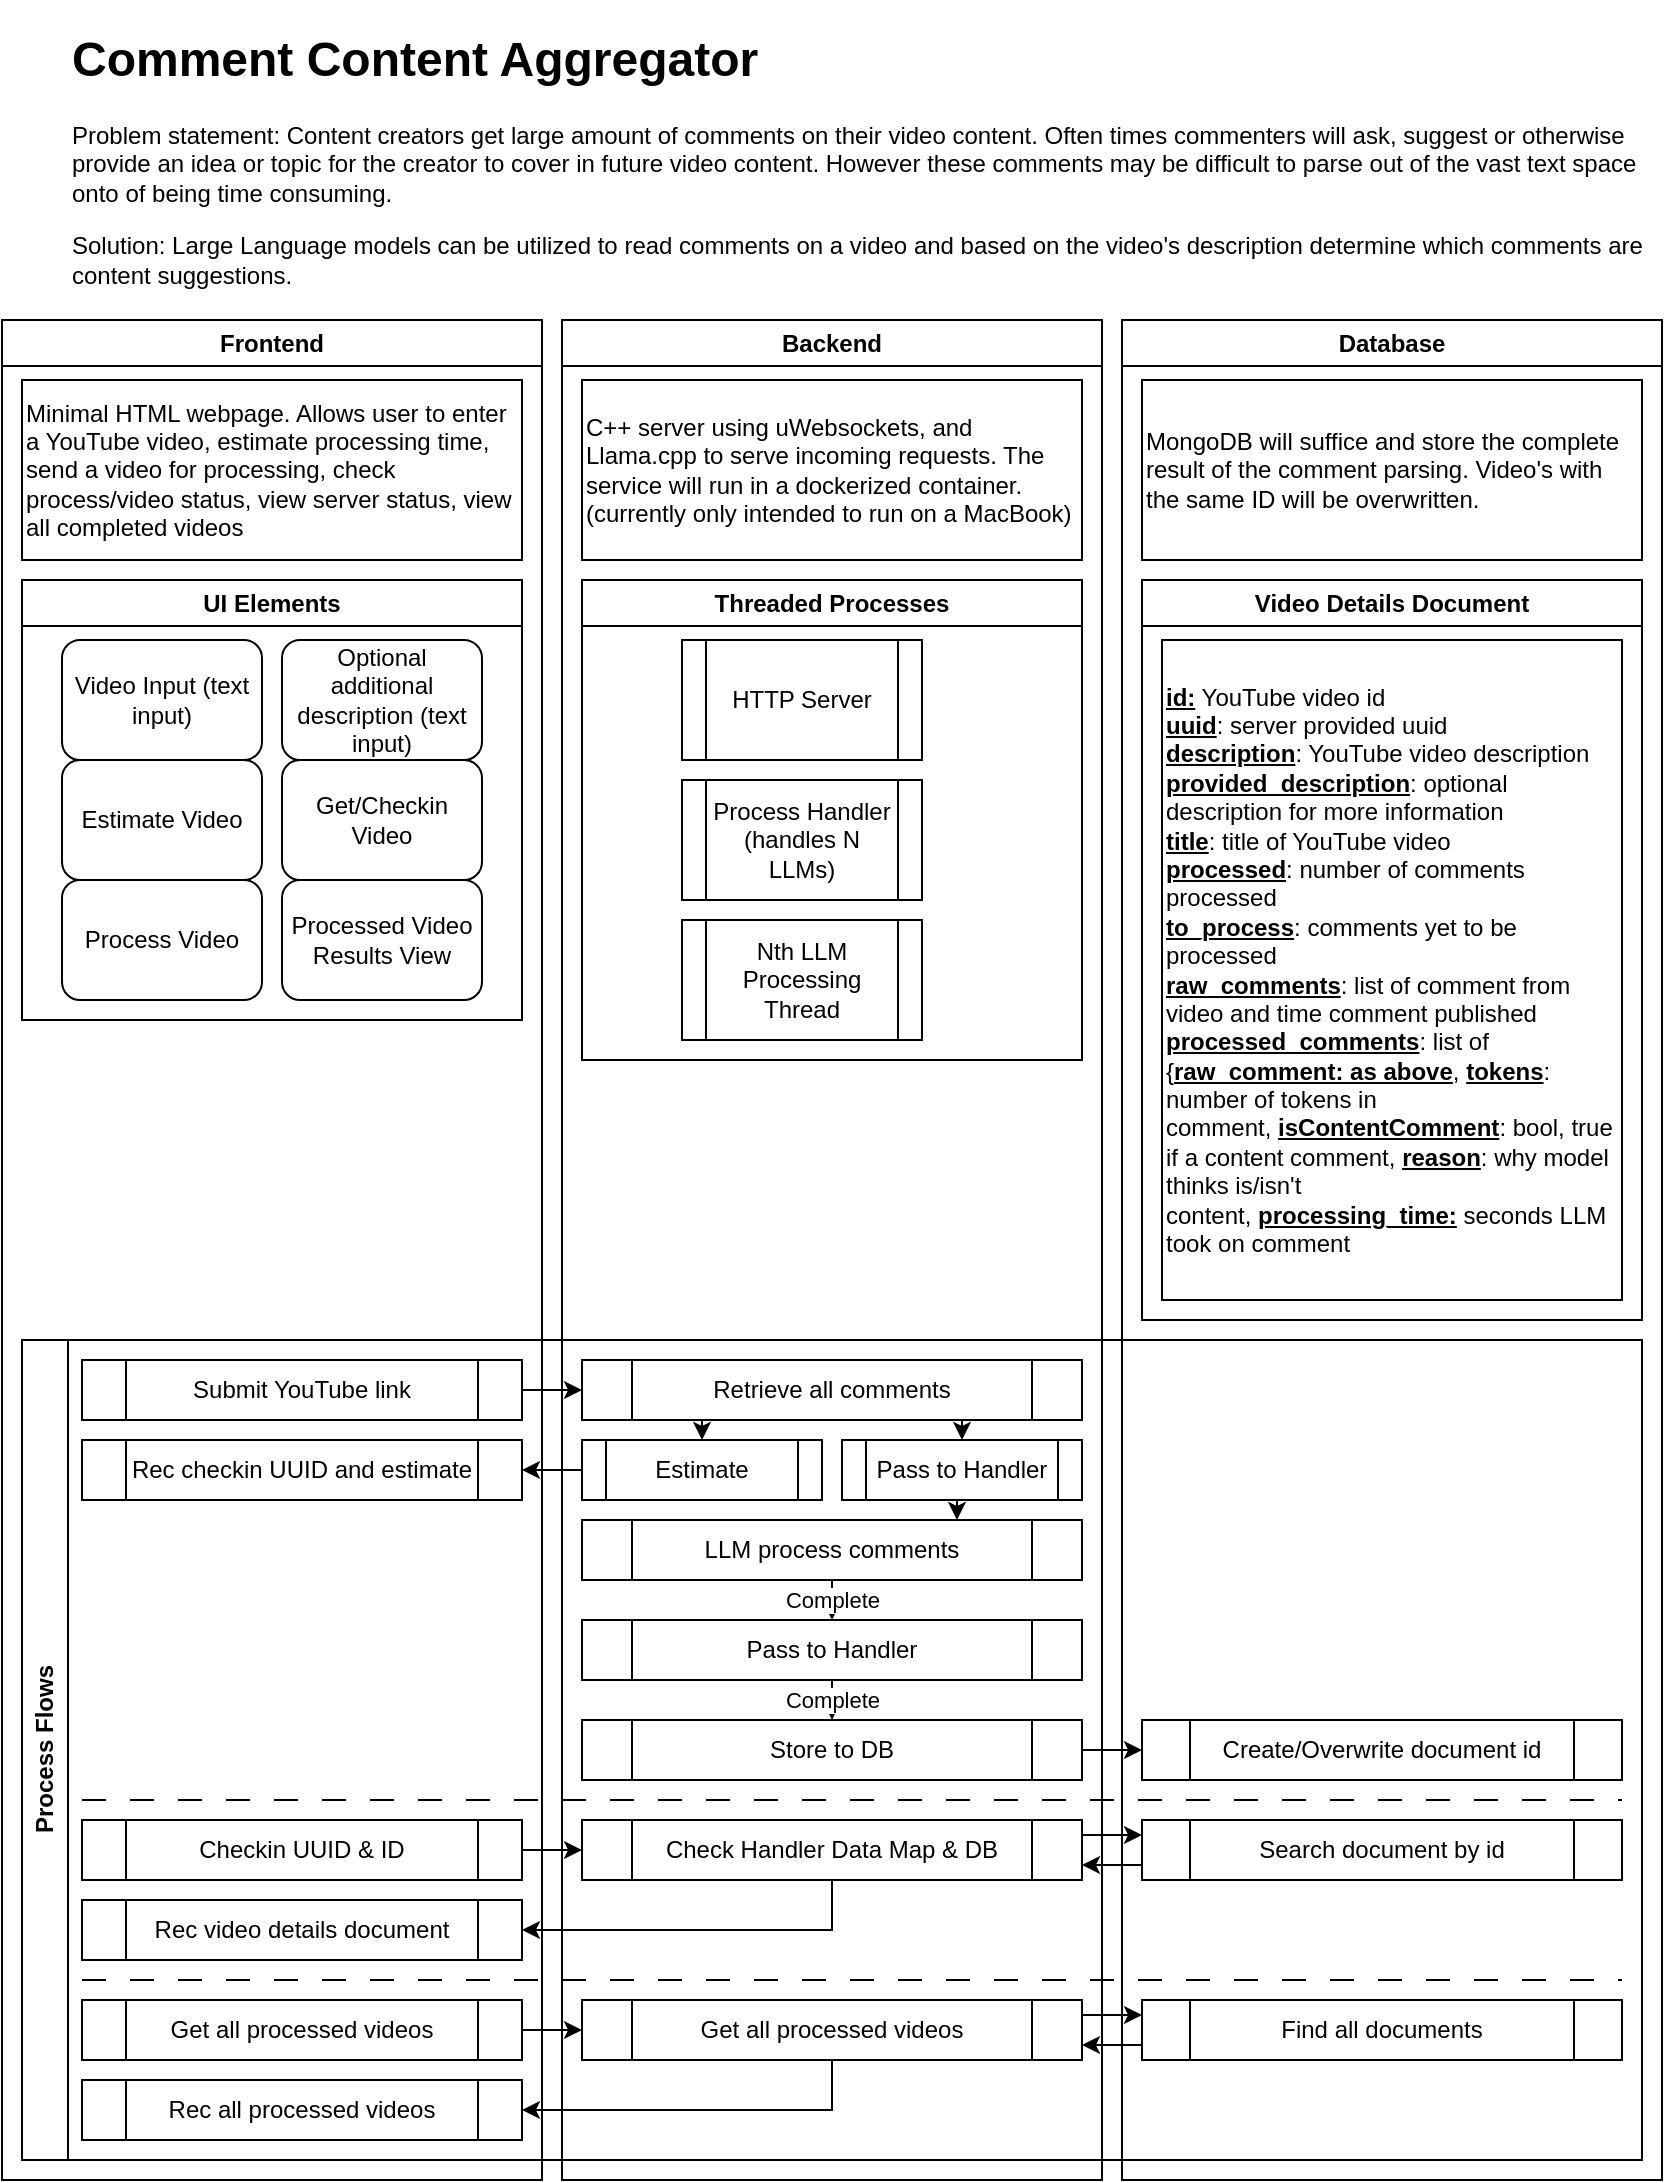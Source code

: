 <mxfile version="21.8.1" type="device">
  <diagram name="Page-1" id="mx4kkmjVjTk8_6KnKxpx">
    <mxGraphModel dx="1242" dy="827" grid="1" gridSize="10" guides="1" tooltips="1" connect="1" arrows="1" fold="1" page="1" pageScale="1" pageWidth="850" pageHeight="1100" math="0" shadow="0">
      <root>
        <mxCell id="0" />
        <mxCell id="1" parent="0" />
        <mxCell id="1w-vQ5bawcPngWFfEJCo-4" value="Frontend" style="swimlane;whiteSpace=wrap;html=1;" vertex="1" parent="1">
          <mxGeometry x="10" y="160" width="270" height="930" as="geometry">
            <mxRectangle x="30" y="160" width="90" height="30" as="alternateBounds" />
          </mxGeometry>
        </mxCell>
        <mxCell id="1w-vQ5bawcPngWFfEJCo-9" value="Minimal HTML webpage. Allows user to enter a YouTube video, estimate processing time, send a video for processing, check process/video status, view server status, view all completed videos&lt;br&gt;&lt;div style=&quot;text-align: justify;&quot;&gt;&lt;/div&gt;" style="rounded=0;whiteSpace=wrap;html=1;align=left;" vertex="1" parent="1w-vQ5bawcPngWFfEJCo-4">
          <mxGeometry x="10" y="30" width="250" height="90" as="geometry" />
        </mxCell>
        <mxCell id="1w-vQ5bawcPngWFfEJCo-22" value="UI Elements" style="swimlane;whiteSpace=wrap;html=1;" vertex="1" parent="1w-vQ5bawcPngWFfEJCo-4">
          <mxGeometry x="10" y="130" width="250" height="220" as="geometry" />
        </mxCell>
        <mxCell id="1w-vQ5bawcPngWFfEJCo-14" value="Video Input (text input)" style="rounded=1;whiteSpace=wrap;html=1;" vertex="1" parent="1w-vQ5bawcPngWFfEJCo-22">
          <mxGeometry x="20" y="30" width="100" height="60" as="geometry" />
        </mxCell>
        <mxCell id="1w-vQ5bawcPngWFfEJCo-16" value="Estimate Video" style="rounded=1;whiteSpace=wrap;html=1;" vertex="1" parent="1w-vQ5bawcPngWFfEJCo-22">
          <mxGeometry x="20" y="90" width="100" height="60" as="geometry" />
        </mxCell>
        <mxCell id="1w-vQ5bawcPngWFfEJCo-15" value="Optional additional description (text input)" style="rounded=1;whiteSpace=wrap;html=1;" vertex="1" parent="1w-vQ5bawcPngWFfEJCo-22">
          <mxGeometry x="130" y="30" width="100" height="60" as="geometry" />
        </mxCell>
        <mxCell id="1w-vQ5bawcPngWFfEJCo-17" value="Get/Checkin Video" style="rounded=1;whiteSpace=wrap;html=1;" vertex="1" parent="1w-vQ5bawcPngWFfEJCo-22">
          <mxGeometry x="130" y="90" width="100" height="60" as="geometry" />
        </mxCell>
        <mxCell id="1w-vQ5bawcPngWFfEJCo-18" value="Process Video" style="rounded=1;whiteSpace=wrap;html=1;" vertex="1" parent="1w-vQ5bawcPngWFfEJCo-22">
          <mxGeometry x="20" y="150" width="100" height="60" as="geometry" />
        </mxCell>
        <mxCell id="1w-vQ5bawcPngWFfEJCo-24" value="Processed Video Results View" style="rounded=1;whiteSpace=wrap;html=1;" vertex="1" parent="1w-vQ5bawcPngWFfEJCo-22">
          <mxGeometry x="130" y="150" width="100" height="60" as="geometry" />
        </mxCell>
        <mxCell id="1w-vQ5bawcPngWFfEJCo-36" value="Process Flows" style="swimlane;horizontal=0;whiteSpace=wrap;html=1;" vertex="1" parent="1w-vQ5bawcPngWFfEJCo-4">
          <mxGeometry x="10" y="510" width="810" height="410" as="geometry" />
        </mxCell>
        <mxCell id="1w-vQ5bawcPngWFfEJCo-37" value="Submit YouTube link" style="shape=process;whiteSpace=wrap;html=1;backgroundOutline=1;" vertex="1" parent="1w-vQ5bawcPngWFfEJCo-36">
          <mxGeometry x="30" y="10" width="220" height="30" as="geometry" />
        </mxCell>
        <mxCell id="1w-vQ5bawcPngWFfEJCo-46" value="Rec checkin UUID and estimate" style="shape=process;whiteSpace=wrap;html=1;backgroundOutline=1;" vertex="1" parent="1w-vQ5bawcPngWFfEJCo-36">
          <mxGeometry x="30" y="50" width="220" height="30" as="geometry" />
        </mxCell>
        <mxCell id="1w-vQ5bawcPngWFfEJCo-60" value="Checkin UUID &amp;amp; ID" style="shape=process;whiteSpace=wrap;html=1;backgroundOutline=1;" vertex="1" parent="1w-vQ5bawcPngWFfEJCo-36">
          <mxGeometry x="30" y="240" width="220" height="30" as="geometry" />
        </mxCell>
        <mxCell id="1w-vQ5bawcPngWFfEJCo-67" value="Rec video details document" style="shape=process;whiteSpace=wrap;html=1;backgroundOutline=1;" vertex="1" parent="1w-vQ5bawcPngWFfEJCo-36">
          <mxGeometry x="30" y="280" width="220" height="30" as="geometry" />
        </mxCell>
        <mxCell id="1w-vQ5bawcPngWFfEJCo-69" value="Get all processed videos" style="shape=process;whiteSpace=wrap;html=1;backgroundOutline=1;" vertex="1" parent="1w-vQ5bawcPngWFfEJCo-36">
          <mxGeometry x="30" y="330" width="220" height="30" as="geometry" />
        </mxCell>
        <mxCell id="1w-vQ5bawcPngWFfEJCo-76" value="Rec all processed videos" style="shape=process;whiteSpace=wrap;html=1;backgroundOutline=1;" vertex="1" parent="1w-vQ5bawcPngWFfEJCo-36">
          <mxGeometry x="30" y="370" width="220" height="30" as="geometry" />
        </mxCell>
        <mxCell id="1w-vQ5bawcPngWFfEJCo-78" value="" style="endArrow=none;html=1;rounded=0;dashed=1;dashPattern=12 12;" edge="1" parent="1w-vQ5bawcPngWFfEJCo-36">
          <mxGeometry width="50" height="50" relative="1" as="geometry">
            <mxPoint x="30" y="230" as="sourcePoint" />
            <mxPoint x="800" y="230" as="targetPoint" />
          </mxGeometry>
        </mxCell>
        <mxCell id="1w-vQ5bawcPngWFfEJCo-79" value="" style="endArrow=none;html=1;rounded=0;dashed=1;dashPattern=12 12;" edge="1" parent="1w-vQ5bawcPngWFfEJCo-36">
          <mxGeometry width="50" height="50" relative="1" as="geometry">
            <mxPoint x="30" y="320" as="sourcePoint" />
            <mxPoint x="800" y="320" as="targetPoint" />
          </mxGeometry>
        </mxCell>
        <mxCell id="1w-vQ5bawcPngWFfEJCo-5" value="Backend" style="swimlane;whiteSpace=wrap;html=1;" vertex="1" parent="1w-vQ5bawcPngWFfEJCo-4">
          <mxGeometry x="280" width="270" height="930" as="geometry">
            <mxRectangle x="310" y="160" width="90" height="30" as="alternateBounds" />
          </mxGeometry>
        </mxCell>
        <mxCell id="1w-vQ5bawcPngWFfEJCo-11" value="C++ server using uWebsockets, and Llama.cpp to serve incoming requests. The service will run in a dockerized container. (currently only intended to run on a MacBook)&lt;br&gt;&lt;div style=&quot;text-align: justify;&quot;&gt;&lt;/div&gt;" style="rounded=0;whiteSpace=wrap;html=1;align=left;" vertex="1" parent="1w-vQ5bawcPngWFfEJCo-5">
          <mxGeometry x="10" y="30" width="250" height="90" as="geometry" />
        </mxCell>
        <mxCell id="1w-vQ5bawcPngWFfEJCo-25" value="Threaded Processes" style="swimlane;whiteSpace=wrap;html=1;" vertex="1" parent="1w-vQ5bawcPngWFfEJCo-5">
          <mxGeometry x="10" y="130" width="250" height="240" as="geometry" />
        </mxCell>
        <mxCell id="1w-vQ5bawcPngWFfEJCo-26" value="HTTP Server" style="shape=process;whiteSpace=wrap;html=1;backgroundOutline=1;" vertex="1" parent="1w-vQ5bawcPngWFfEJCo-25">
          <mxGeometry x="50" y="30" width="120" height="60" as="geometry" />
        </mxCell>
        <mxCell id="1w-vQ5bawcPngWFfEJCo-27" value="Nth LLM Processing Thread" style="shape=process;whiteSpace=wrap;html=1;backgroundOutline=1;" vertex="1" parent="1w-vQ5bawcPngWFfEJCo-25">
          <mxGeometry x="50" y="170" width="120" height="60" as="geometry" />
        </mxCell>
        <mxCell id="1w-vQ5bawcPngWFfEJCo-28" value="Process Handler (handles N LLMs)" style="shape=process;whiteSpace=wrap;html=1;backgroundOutline=1;" vertex="1" parent="1w-vQ5bawcPngWFfEJCo-25">
          <mxGeometry x="50" y="100" width="120" height="60" as="geometry" />
        </mxCell>
        <mxCell id="1w-vQ5bawcPngWFfEJCo-41" style="edgeStyle=orthogonalEdgeStyle;rounded=0;orthogonalLoop=1;jettySize=auto;html=1;exitX=0.25;exitY=1;exitDx=0;exitDy=0;entryX=0.5;entryY=0;entryDx=0;entryDy=0;" edge="1" parent="1w-vQ5bawcPngWFfEJCo-5" source="1w-vQ5bawcPngWFfEJCo-38" target="1w-vQ5bawcPngWFfEJCo-40">
          <mxGeometry relative="1" as="geometry" />
        </mxCell>
        <mxCell id="1w-vQ5bawcPngWFfEJCo-45" style="edgeStyle=orthogonalEdgeStyle;rounded=0;orthogonalLoop=1;jettySize=auto;html=1;exitX=0.75;exitY=1;exitDx=0;exitDy=0;entryX=0.5;entryY=0;entryDx=0;entryDy=0;" edge="1" parent="1w-vQ5bawcPngWFfEJCo-5" source="1w-vQ5bawcPngWFfEJCo-38" target="1w-vQ5bawcPngWFfEJCo-44">
          <mxGeometry relative="1" as="geometry" />
        </mxCell>
        <mxCell id="1w-vQ5bawcPngWFfEJCo-38" value="Retrieve all comments" style="shape=process;whiteSpace=wrap;html=1;backgroundOutline=1;" vertex="1" parent="1w-vQ5bawcPngWFfEJCo-5">
          <mxGeometry x="10" y="520" width="250" height="30" as="geometry" />
        </mxCell>
        <mxCell id="1w-vQ5bawcPngWFfEJCo-40" value="Estimate" style="shape=process;whiteSpace=wrap;html=1;backgroundOutline=1;" vertex="1" parent="1w-vQ5bawcPngWFfEJCo-5">
          <mxGeometry x="10" y="560" width="120" height="30" as="geometry" />
        </mxCell>
        <mxCell id="1w-vQ5bawcPngWFfEJCo-49" style="edgeStyle=orthogonalEdgeStyle;rounded=0;orthogonalLoop=1;jettySize=auto;html=1;exitX=0.5;exitY=1;exitDx=0;exitDy=0;entryX=0.75;entryY=0;entryDx=0;entryDy=0;" edge="1" parent="1w-vQ5bawcPngWFfEJCo-5" source="1w-vQ5bawcPngWFfEJCo-44" target="1w-vQ5bawcPngWFfEJCo-48">
          <mxGeometry relative="1" as="geometry" />
        </mxCell>
        <mxCell id="1w-vQ5bawcPngWFfEJCo-44" value="Pass to Handler" style="shape=process;whiteSpace=wrap;html=1;backgroundOutline=1;" vertex="1" parent="1w-vQ5bawcPngWFfEJCo-5">
          <mxGeometry x="140" y="560" width="120" height="30" as="geometry" />
        </mxCell>
        <mxCell id="1w-vQ5bawcPngWFfEJCo-58" value="Complete" style="edgeStyle=orthogonalEdgeStyle;rounded=0;orthogonalLoop=1;jettySize=auto;html=1;exitX=0.5;exitY=1;exitDx=0;exitDy=0;entryX=0.5;entryY=0;entryDx=0;entryDy=0;" edge="1" parent="1w-vQ5bawcPngWFfEJCo-5" source="1w-vQ5bawcPngWFfEJCo-48" target="1w-vQ5bawcPngWFfEJCo-57">
          <mxGeometry relative="1" as="geometry" />
        </mxCell>
        <mxCell id="1w-vQ5bawcPngWFfEJCo-48" value="LLM process comments" style="shape=process;whiteSpace=wrap;html=1;backgroundOutline=1;" vertex="1" parent="1w-vQ5bawcPngWFfEJCo-5">
          <mxGeometry x="10" y="600" width="250" height="30" as="geometry" />
        </mxCell>
        <mxCell id="1w-vQ5bawcPngWFfEJCo-50" value="Store to DB" style="shape=process;whiteSpace=wrap;html=1;backgroundOutline=1;" vertex="1" parent="1w-vQ5bawcPngWFfEJCo-5">
          <mxGeometry x="10" y="700" width="250" height="30" as="geometry" />
        </mxCell>
        <mxCell id="1w-vQ5bawcPngWFfEJCo-59" value="Complete" style="edgeStyle=orthogonalEdgeStyle;rounded=0;orthogonalLoop=1;jettySize=auto;html=1;exitX=0.5;exitY=1;exitDx=0;exitDy=0;entryX=0.5;entryY=0;entryDx=0;entryDy=0;" edge="1" parent="1w-vQ5bawcPngWFfEJCo-5" source="1w-vQ5bawcPngWFfEJCo-57" target="1w-vQ5bawcPngWFfEJCo-50">
          <mxGeometry relative="1" as="geometry" />
        </mxCell>
        <mxCell id="1w-vQ5bawcPngWFfEJCo-57" value="Pass to Handler" style="shape=process;whiteSpace=wrap;html=1;backgroundOutline=1;" vertex="1" parent="1w-vQ5bawcPngWFfEJCo-5">
          <mxGeometry x="10" y="650" width="250" height="30" as="geometry" />
        </mxCell>
        <mxCell id="1w-vQ5bawcPngWFfEJCo-61" value="Check Handler Data Map &amp;amp; DB" style="shape=process;whiteSpace=wrap;html=1;backgroundOutline=1;" vertex="1" parent="1w-vQ5bawcPngWFfEJCo-5">
          <mxGeometry x="10" y="750" width="250" height="30" as="geometry" />
        </mxCell>
        <mxCell id="1w-vQ5bawcPngWFfEJCo-70" value="Get all processed videos" style="shape=process;whiteSpace=wrap;html=1;backgroundOutline=1;" vertex="1" parent="1w-vQ5bawcPngWFfEJCo-5">
          <mxGeometry x="10" y="840" width="250" height="30" as="geometry" />
        </mxCell>
        <mxCell id="1w-vQ5bawcPngWFfEJCo-39" style="edgeStyle=orthogonalEdgeStyle;rounded=0;orthogonalLoop=1;jettySize=auto;html=1;exitX=1;exitY=0.5;exitDx=0;exitDy=0;entryX=0;entryY=0.5;entryDx=0;entryDy=0;" edge="1" parent="1w-vQ5bawcPngWFfEJCo-4" source="1w-vQ5bawcPngWFfEJCo-37" target="1w-vQ5bawcPngWFfEJCo-38">
          <mxGeometry relative="1" as="geometry" />
        </mxCell>
        <mxCell id="1w-vQ5bawcPngWFfEJCo-47" style="edgeStyle=orthogonalEdgeStyle;rounded=0;orthogonalLoop=1;jettySize=auto;html=1;exitX=0;exitY=0.5;exitDx=0;exitDy=0;entryX=1;entryY=0.5;entryDx=0;entryDy=0;" edge="1" parent="1w-vQ5bawcPngWFfEJCo-4" source="1w-vQ5bawcPngWFfEJCo-40" target="1w-vQ5bawcPngWFfEJCo-46">
          <mxGeometry relative="1" as="geometry" />
        </mxCell>
        <mxCell id="1w-vQ5bawcPngWFfEJCo-63" style="edgeStyle=orthogonalEdgeStyle;rounded=0;orthogonalLoop=1;jettySize=auto;html=1;exitX=1;exitY=0.5;exitDx=0;exitDy=0;entryX=0;entryY=0.5;entryDx=0;entryDy=0;" edge="1" parent="1w-vQ5bawcPngWFfEJCo-4" source="1w-vQ5bawcPngWFfEJCo-60" target="1w-vQ5bawcPngWFfEJCo-61">
          <mxGeometry relative="1" as="geometry" />
        </mxCell>
        <mxCell id="1w-vQ5bawcPngWFfEJCo-68" style="edgeStyle=orthogonalEdgeStyle;rounded=0;orthogonalLoop=1;jettySize=auto;html=1;exitX=0.5;exitY=1;exitDx=0;exitDy=0;entryX=1;entryY=0.5;entryDx=0;entryDy=0;" edge="1" parent="1w-vQ5bawcPngWFfEJCo-4" source="1w-vQ5bawcPngWFfEJCo-61" target="1w-vQ5bawcPngWFfEJCo-67">
          <mxGeometry relative="1" as="geometry" />
        </mxCell>
        <mxCell id="1w-vQ5bawcPngWFfEJCo-71" style="edgeStyle=orthogonalEdgeStyle;rounded=0;orthogonalLoop=1;jettySize=auto;html=1;exitX=1;exitY=0.5;exitDx=0;exitDy=0;entryX=0;entryY=0.5;entryDx=0;entryDy=0;" edge="1" parent="1w-vQ5bawcPngWFfEJCo-4" source="1w-vQ5bawcPngWFfEJCo-69" target="1w-vQ5bawcPngWFfEJCo-70">
          <mxGeometry relative="1" as="geometry" />
        </mxCell>
        <mxCell id="1w-vQ5bawcPngWFfEJCo-77" style="edgeStyle=orthogonalEdgeStyle;rounded=0;orthogonalLoop=1;jettySize=auto;html=1;exitX=0.5;exitY=1;exitDx=0;exitDy=0;entryX=1;entryY=0.5;entryDx=0;entryDy=0;" edge="1" parent="1w-vQ5bawcPngWFfEJCo-4" source="1w-vQ5bawcPngWFfEJCo-70" target="1w-vQ5bawcPngWFfEJCo-76">
          <mxGeometry relative="1" as="geometry" />
        </mxCell>
        <mxCell id="1w-vQ5bawcPngWFfEJCo-6" value="Database" style="swimlane;whiteSpace=wrap;html=1;" vertex="1" parent="1">
          <mxGeometry x="570" y="160" width="270" height="930" as="geometry">
            <mxRectangle x="590" y="160" width="90" height="30" as="alternateBounds" />
          </mxGeometry>
        </mxCell>
        <mxCell id="1w-vQ5bawcPngWFfEJCo-13" value="MongoDB will suffice and store the complete result of the comment parsing. Video&#39;s with the same ID will be overwritten.&lt;br&gt;&lt;div style=&quot;text-align: justify;&quot;&gt;&lt;/div&gt;" style="rounded=0;whiteSpace=wrap;html=1;align=left;" vertex="1" parent="1w-vQ5bawcPngWFfEJCo-6">
          <mxGeometry x="10" y="30" width="250" height="90" as="geometry" />
        </mxCell>
        <mxCell id="1w-vQ5bawcPngWFfEJCo-29" value="Video Details Document" style="swimlane;whiteSpace=wrap;html=1;" vertex="1" parent="1w-vQ5bawcPngWFfEJCo-6">
          <mxGeometry x="10" y="130" width="250" height="370" as="geometry" />
        </mxCell>
        <mxCell id="1w-vQ5bawcPngWFfEJCo-34" value="&lt;b&gt;&lt;u&gt;id:&lt;/u&gt;&lt;/b&gt; YouTube video id&lt;br&gt;&lt;b&gt;&lt;u&gt;uuid&lt;/u&gt;&lt;/b&gt;: server provided uuid&lt;br&gt;&lt;b&gt;&lt;u&gt;description&lt;/u&gt;&lt;/b&gt;: YouTube video description&lt;br&gt;&lt;b&gt;&lt;u&gt;provided_description&lt;/u&gt;&lt;/b&gt;: optional description for more information&lt;br&gt;&lt;b&gt;&lt;u&gt;title&lt;/u&gt;&lt;/b&gt;: title of YouTube video&lt;br&gt;&lt;b&gt;&lt;u&gt;processed&lt;/u&gt;&lt;/b&gt;: number of comments processed&lt;br&gt;&lt;b&gt;&lt;u&gt;to_process&lt;/u&gt;&lt;/b&gt;: comments yet to be processed&lt;br&gt;&lt;b&gt;&lt;u&gt;raw_comments&lt;/u&gt;&lt;/b&gt;: list of comment from video and time comment published&lt;br&gt;&lt;b&gt;&lt;u&gt;processed_comments&lt;/u&gt;&lt;/b&gt;: list of {&lt;b&gt;&lt;u&gt;raw_comment: as above&lt;/u&gt;&lt;/b&gt;, &lt;b&gt;&lt;u&gt;tokens&lt;/u&gt;&lt;/b&gt;: number of tokens in comment,&amp;nbsp;&lt;b&gt;&lt;u&gt;isContentComment&lt;/u&gt;&lt;/b&gt;: bool, true if a content comment,&amp;nbsp;&lt;b&gt;&lt;u&gt;reason&lt;/u&gt;&lt;/b&gt;: why model thinks is/isn&#39;t content,&amp;nbsp;&lt;u style=&quot;font-weight: bold;&quot;&gt;processing_time:&lt;/u&gt;&amp;nbsp;seconds LLM took on comment&lt;br&gt;" style="rounded=0;whiteSpace=wrap;html=1;align=left;" vertex="1" parent="1w-vQ5bawcPngWFfEJCo-29">
          <mxGeometry x="10" y="30" width="230" height="330" as="geometry" />
        </mxCell>
        <mxCell id="1w-vQ5bawcPngWFfEJCo-54" value="Create/Overwrite document id" style="shape=process;whiteSpace=wrap;html=1;backgroundOutline=1;" vertex="1" parent="1w-vQ5bawcPngWFfEJCo-6">
          <mxGeometry x="10" y="700" width="240" height="30" as="geometry" />
        </mxCell>
        <mxCell id="1w-vQ5bawcPngWFfEJCo-62" value="Search document by id" style="shape=process;whiteSpace=wrap;html=1;backgroundOutline=1;" vertex="1" parent="1w-vQ5bawcPngWFfEJCo-6">
          <mxGeometry x="10" y="750" width="240" height="30" as="geometry" />
        </mxCell>
        <mxCell id="1w-vQ5bawcPngWFfEJCo-72" value="Find all documents" style="shape=process;whiteSpace=wrap;html=1;backgroundOutline=1;" vertex="1" parent="1w-vQ5bawcPngWFfEJCo-6">
          <mxGeometry x="10" y="840" width="240" height="30" as="geometry" />
        </mxCell>
        <mxCell id="1w-vQ5bawcPngWFfEJCo-12" value="&lt;h1&gt;Comment Content Aggregator&lt;/h1&gt;&lt;p&gt;Problem statement: Content creators get large amount of comments on their video content. Often times commenters will ask, suggest or otherwise provide an idea or topic for the creator to cover in future video content. However these comments may be difficult to parse out of the vast text space onto of being time consuming.&lt;/p&gt;&lt;p&gt;Solution: Large Language models can be utilized to read comments on a video and based on the video&#39;s description determine which comments are content suggestions.&lt;/p&gt;" style="text;html=1;strokeColor=none;fillColor=none;spacing=5;spacingTop=-20;whiteSpace=wrap;overflow=hidden;rounded=0;" vertex="1" parent="1">
          <mxGeometry x="40" y="10" width="800" height="140" as="geometry" />
        </mxCell>
        <mxCell id="1w-vQ5bawcPngWFfEJCo-55" style="edgeStyle=orthogonalEdgeStyle;rounded=0;orthogonalLoop=1;jettySize=auto;html=1;exitX=1;exitY=0.5;exitDx=0;exitDy=0;entryX=0;entryY=0.5;entryDx=0;entryDy=0;" edge="1" parent="1" source="1w-vQ5bawcPngWFfEJCo-50" target="1w-vQ5bawcPngWFfEJCo-54">
          <mxGeometry relative="1" as="geometry" />
        </mxCell>
        <mxCell id="1w-vQ5bawcPngWFfEJCo-65" style="edgeStyle=orthogonalEdgeStyle;rounded=0;orthogonalLoop=1;jettySize=auto;html=1;exitX=0;exitY=0.75;exitDx=0;exitDy=0;entryX=1;entryY=0.75;entryDx=0;entryDy=0;" edge="1" parent="1" source="1w-vQ5bawcPngWFfEJCo-62" target="1w-vQ5bawcPngWFfEJCo-61">
          <mxGeometry relative="1" as="geometry" />
        </mxCell>
        <mxCell id="1w-vQ5bawcPngWFfEJCo-66" style="edgeStyle=orthogonalEdgeStyle;rounded=0;orthogonalLoop=1;jettySize=auto;html=1;exitX=1;exitY=0.25;exitDx=0;exitDy=0;entryX=0;entryY=0.25;entryDx=0;entryDy=0;" edge="1" parent="1" source="1w-vQ5bawcPngWFfEJCo-61" target="1w-vQ5bawcPngWFfEJCo-62">
          <mxGeometry relative="1" as="geometry" />
        </mxCell>
        <mxCell id="1w-vQ5bawcPngWFfEJCo-74" style="edgeStyle=orthogonalEdgeStyle;rounded=0;orthogonalLoop=1;jettySize=auto;html=1;exitX=1;exitY=0.25;exitDx=0;exitDy=0;entryX=0;entryY=0.25;entryDx=0;entryDy=0;" edge="1" parent="1" source="1w-vQ5bawcPngWFfEJCo-70" target="1w-vQ5bawcPngWFfEJCo-72">
          <mxGeometry relative="1" as="geometry" />
        </mxCell>
        <mxCell id="1w-vQ5bawcPngWFfEJCo-75" style="edgeStyle=orthogonalEdgeStyle;rounded=0;orthogonalLoop=1;jettySize=auto;html=1;exitX=0;exitY=0.75;exitDx=0;exitDy=0;entryX=1;entryY=0.75;entryDx=0;entryDy=0;" edge="1" parent="1" source="1w-vQ5bawcPngWFfEJCo-72" target="1w-vQ5bawcPngWFfEJCo-70">
          <mxGeometry relative="1" as="geometry" />
        </mxCell>
      </root>
    </mxGraphModel>
  </diagram>
</mxfile>
